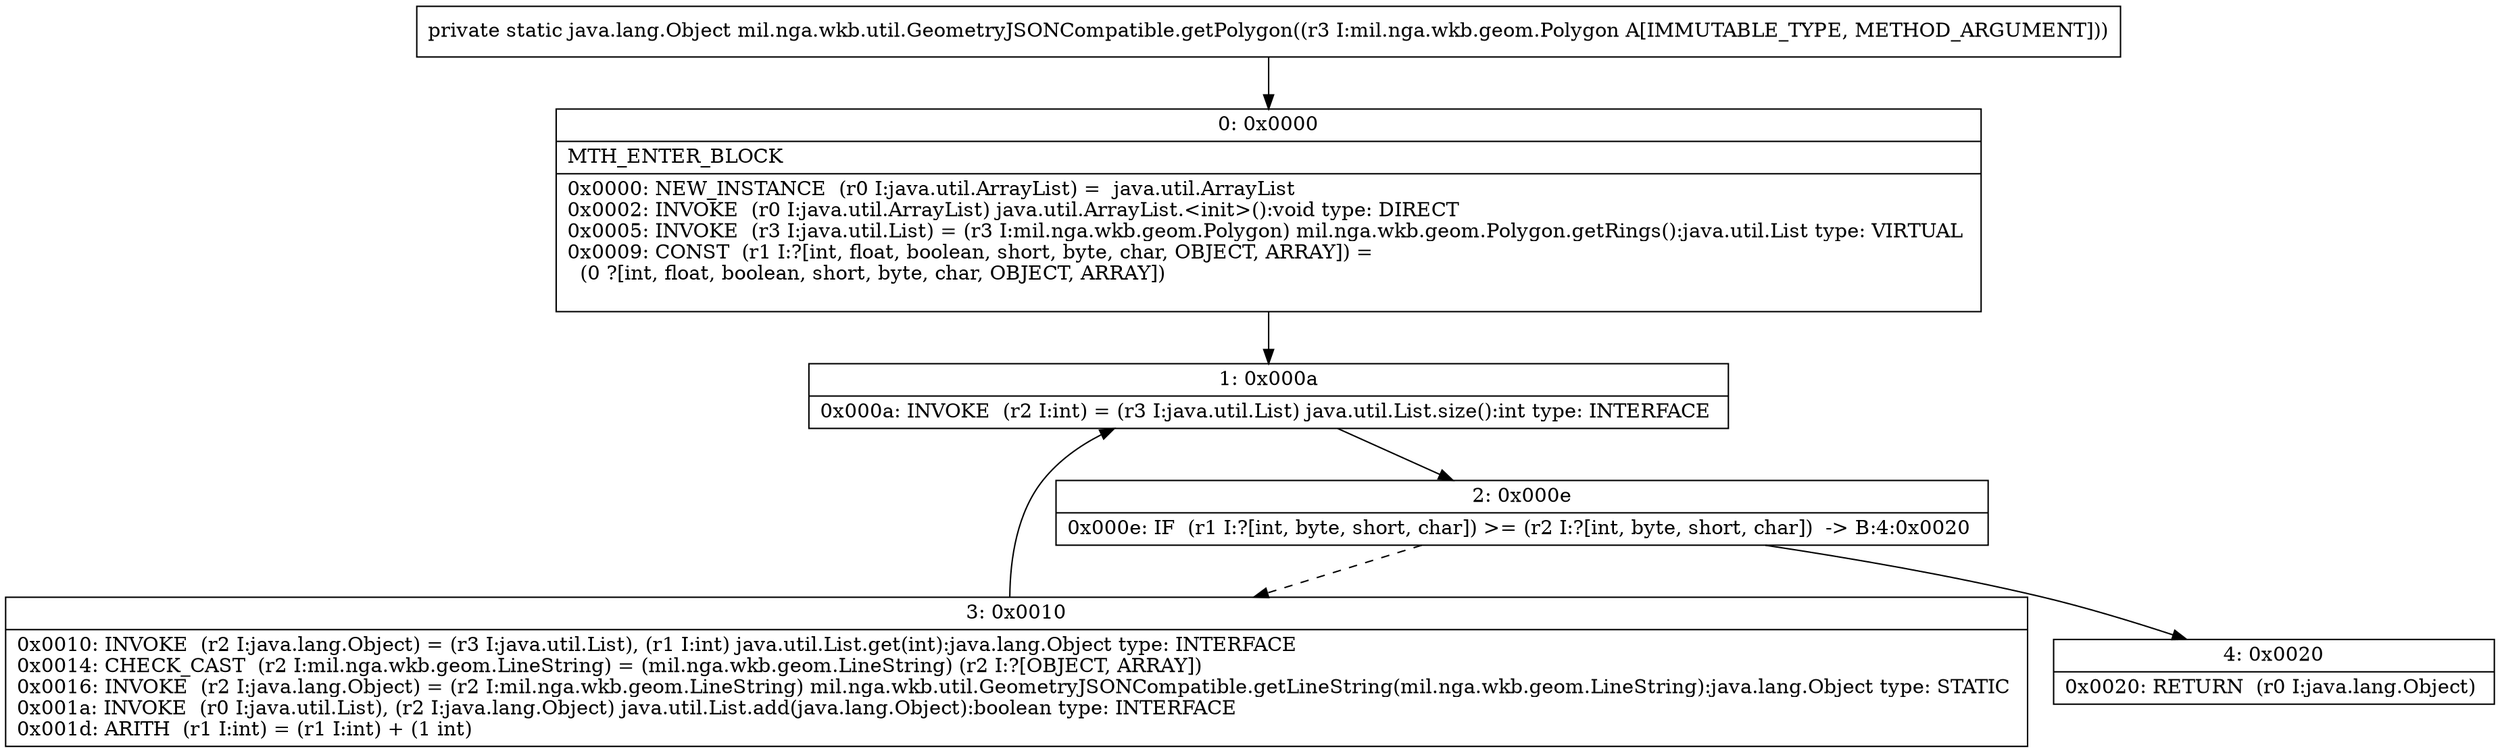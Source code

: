digraph "CFG formil.nga.wkb.util.GeometryJSONCompatible.getPolygon(Lmil\/nga\/wkb\/geom\/Polygon;)Ljava\/lang\/Object;" {
Node_0 [shape=record,label="{0\:\ 0x0000|MTH_ENTER_BLOCK\l|0x0000: NEW_INSTANCE  (r0 I:java.util.ArrayList) =  java.util.ArrayList \l0x0002: INVOKE  (r0 I:java.util.ArrayList) java.util.ArrayList.\<init\>():void type: DIRECT \l0x0005: INVOKE  (r3 I:java.util.List) = (r3 I:mil.nga.wkb.geom.Polygon) mil.nga.wkb.geom.Polygon.getRings():java.util.List type: VIRTUAL \l0x0009: CONST  (r1 I:?[int, float, boolean, short, byte, char, OBJECT, ARRAY]) = \l  (0 ?[int, float, boolean, short, byte, char, OBJECT, ARRAY])\l \l}"];
Node_1 [shape=record,label="{1\:\ 0x000a|0x000a: INVOKE  (r2 I:int) = (r3 I:java.util.List) java.util.List.size():int type: INTERFACE \l}"];
Node_2 [shape=record,label="{2\:\ 0x000e|0x000e: IF  (r1 I:?[int, byte, short, char]) \>= (r2 I:?[int, byte, short, char])  \-\> B:4:0x0020 \l}"];
Node_3 [shape=record,label="{3\:\ 0x0010|0x0010: INVOKE  (r2 I:java.lang.Object) = (r3 I:java.util.List), (r1 I:int) java.util.List.get(int):java.lang.Object type: INTERFACE \l0x0014: CHECK_CAST  (r2 I:mil.nga.wkb.geom.LineString) = (mil.nga.wkb.geom.LineString) (r2 I:?[OBJECT, ARRAY]) \l0x0016: INVOKE  (r2 I:java.lang.Object) = (r2 I:mil.nga.wkb.geom.LineString) mil.nga.wkb.util.GeometryJSONCompatible.getLineString(mil.nga.wkb.geom.LineString):java.lang.Object type: STATIC \l0x001a: INVOKE  (r0 I:java.util.List), (r2 I:java.lang.Object) java.util.List.add(java.lang.Object):boolean type: INTERFACE \l0x001d: ARITH  (r1 I:int) = (r1 I:int) + (1 int) \l}"];
Node_4 [shape=record,label="{4\:\ 0x0020|0x0020: RETURN  (r0 I:java.lang.Object) \l}"];
MethodNode[shape=record,label="{private static java.lang.Object mil.nga.wkb.util.GeometryJSONCompatible.getPolygon((r3 I:mil.nga.wkb.geom.Polygon A[IMMUTABLE_TYPE, METHOD_ARGUMENT])) }"];
MethodNode -> Node_0;
Node_0 -> Node_1;
Node_1 -> Node_2;
Node_2 -> Node_3[style=dashed];
Node_2 -> Node_4;
Node_3 -> Node_1;
}

